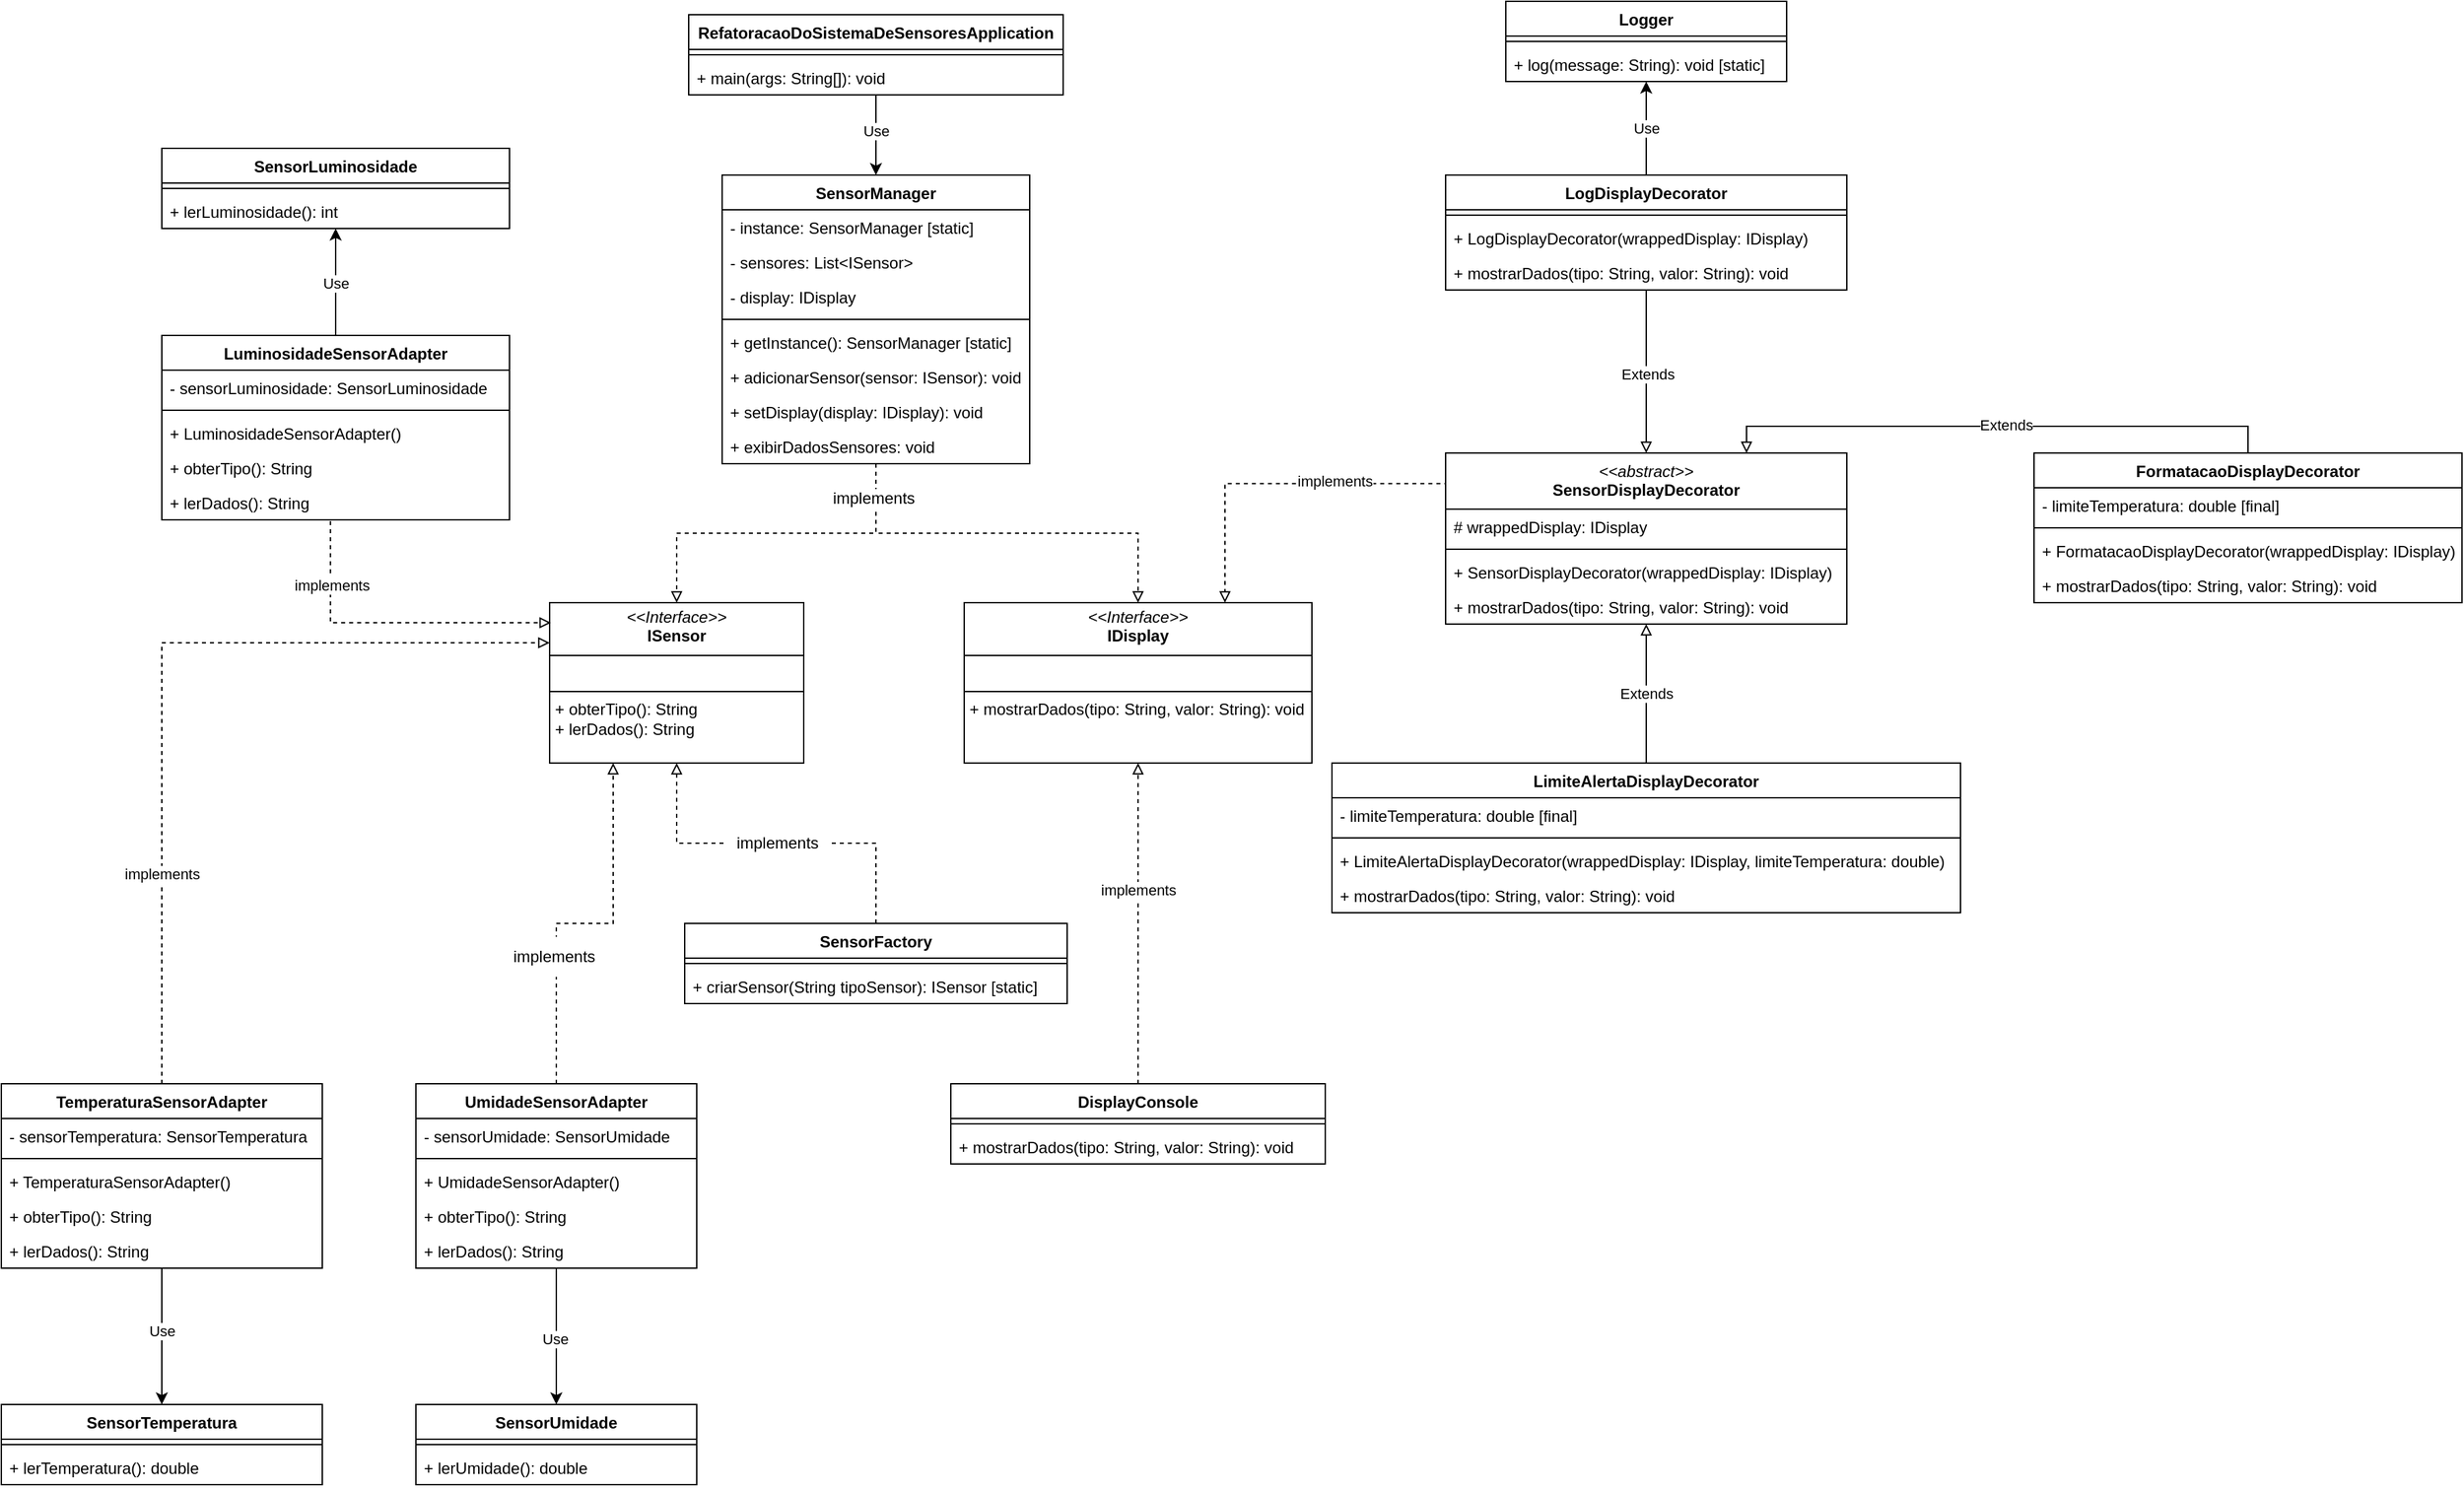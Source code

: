 <mxfile version="28.0.6">
  <diagram id="C5RBs43oDa-KdzZeNtuy" name="Page-1">
    <mxGraphModel dx="1699" dy="537" grid="1" gridSize="10" guides="1" tooltips="1" connect="1" arrows="1" fold="1" page="1" pageScale="1" pageWidth="827" pageHeight="1169" math="0" shadow="0">
      <root>
        <mxCell id="WIyWlLk6GJQsqaUBKTNV-0" />
        <mxCell id="WIyWlLk6GJQsqaUBKTNV-1" parent="WIyWlLk6GJQsqaUBKTNV-0" />
        <mxCell id="d6ZLpvaJAmN4t9_mhqn5-18" style="edgeStyle=orthogonalEdgeStyle;rounded=0;orthogonalLoop=1;jettySize=auto;html=1;entryX=0.5;entryY=0;entryDx=0;entryDy=0;" edge="1" parent="WIyWlLk6GJQsqaUBKTNV-1" source="d6ZLpvaJAmN4t9_mhqn5-0" target="d6ZLpvaJAmN4t9_mhqn5-4">
          <mxGeometry relative="1" as="geometry" />
        </mxCell>
        <mxCell id="d6ZLpvaJAmN4t9_mhqn5-51" value="Use" style="edgeLabel;html=1;align=center;verticalAlign=middle;resizable=0;points=[];" vertex="1" connectable="0" parent="d6ZLpvaJAmN4t9_mhqn5-18">
          <mxGeometry x="-0.1" relative="1" as="geometry">
            <mxPoint as="offset" />
          </mxGeometry>
        </mxCell>
        <mxCell id="d6ZLpvaJAmN4t9_mhqn5-0" value="RefatoracaoDoSistemaDeSensoresApplication" style="swimlane;fontStyle=1;align=center;verticalAlign=top;childLayout=stackLayout;horizontal=1;startSize=26;horizontalStack=0;resizeParent=1;resizeParentMax=0;resizeLast=0;collapsible=1;marginBottom=0;whiteSpace=wrap;html=1;" vertex="1" parent="WIyWlLk6GJQsqaUBKTNV-1">
          <mxGeometry x="274" y="40" width="280" height="60" as="geometry" />
        </mxCell>
        <mxCell id="d6ZLpvaJAmN4t9_mhqn5-2" value="" style="line;strokeWidth=1;fillColor=none;align=left;verticalAlign=middle;spacingTop=-1;spacingLeft=3;spacingRight=3;rotatable=0;labelPosition=right;points=[];portConstraint=eastwest;strokeColor=inherit;" vertex="1" parent="d6ZLpvaJAmN4t9_mhqn5-0">
          <mxGeometry y="26" width="280" height="8" as="geometry" />
        </mxCell>
        <mxCell id="d6ZLpvaJAmN4t9_mhqn5-3" value="+ main(args: String[]): void" style="text;strokeColor=none;fillColor=none;align=left;verticalAlign=top;spacingLeft=4;spacingRight=4;overflow=hidden;rotatable=0;points=[[0,0.5],[1,0.5]];portConstraint=eastwest;whiteSpace=wrap;html=1;" vertex="1" parent="d6ZLpvaJAmN4t9_mhqn5-0">
          <mxGeometry y="34" width="280" height="26" as="geometry" />
        </mxCell>
        <mxCell id="d6ZLpvaJAmN4t9_mhqn5-24" style="edgeStyle=orthogonalEdgeStyle;rounded=0;orthogonalLoop=1;jettySize=auto;html=1;dashed=1;endArrow=block;endFill=0;" edge="1" parent="WIyWlLk6GJQsqaUBKTNV-1" source="d6ZLpvaJAmN4t9_mhqn5-4" target="d6ZLpvaJAmN4t9_mhqn5-22">
          <mxGeometry relative="1" as="geometry" />
        </mxCell>
        <mxCell id="d6ZLpvaJAmN4t9_mhqn5-25" style="edgeStyle=orthogonalEdgeStyle;rounded=0;orthogonalLoop=1;jettySize=auto;html=1;entryX=0.5;entryY=0;entryDx=0;entryDy=0;dashed=1;endArrow=block;endFill=0;" edge="1" parent="WIyWlLk6GJQsqaUBKTNV-1" source="d6ZLpvaJAmN4t9_mhqn5-4" target="d6ZLpvaJAmN4t9_mhqn5-23">
          <mxGeometry relative="1" as="geometry" />
        </mxCell>
        <mxCell id="d6ZLpvaJAmN4t9_mhqn5-48" value="&lt;span style=&quot;font-size: 12px;&quot;&gt;implements&lt;/span&gt;" style="edgeLabel;html=1;align=center;verticalAlign=middle;resizable=0;points=[];labelBackgroundColor=#FFFFFF;" vertex="1" connectable="0" parent="d6ZLpvaJAmN4t9_mhqn5-25">
          <mxGeometry x="-0.827" y="-1" relative="1" as="geometry">
            <mxPoint x="-1" as="offset" />
          </mxGeometry>
        </mxCell>
        <mxCell id="d6ZLpvaJAmN4t9_mhqn5-4" value="SensorManager" style="swimlane;fontStyle=1;align=center;verticalAlign=top;childLayout=stackLayout;horizontal=1;startSize=26;horizontalStack=0;resizeParent=1;resizeParentMax=0;resizeLast=0;collapsible=1;marginBottom=0;whiteSpace=wrap;html=1;" vertex="1" parent="WIyWlLk6GJQsqaUBKTNV-1">
          <mxGeometry x="299" y="160" width="230" height="216" as="geometry" />
        </mxCell>
        <mxCell id="d6ZLpvaJAmN4t9_mhqn5-5" value="- instance: SensorManager [static]" style="text;strokeColor=none;fillColor=none;align=left;verticalAlign=top;spacingLeft=4;spacingRight=4;overflow=hidden;rotatable=0;points=[[0,0.5],[1,0.5]];portConstraint=eastwest;whiteSpace=wrap;html=1;" vertex="1" parent="d6ZLpvaJAmN4t9_mhqn5-4">
          <mxGeometry y="26" width="230" height="26" as="geometry" />
        </mxCell>
        <mxCell id="d6ZLpvaJAmN4t9_mhqn5-8" value="- sensores: List&amp;lt;ISensor&amp;gt;" style="text;strokeColor=none;fillColor=none;align=left;verticalAlign=top;spacingLeft=4;spacingRight=4;overflow=hidden;rotatable=0;points=[[0,0.5],[1,0.5]];portConstraint=eastwest;whiteSpace=wrap;html=1;" vertex="1" parent="d6ZLpvaJAmN4t9_mhqn5-4">
          <mxGeometry y="52" width="230" height="26" as="geometry" />
        </mxCell>
        <mxCell id="d6ZLpvaJAmN4t9_mhqn5-9" value="- display: IDisplay" style="text;strokeColor=none;fillColor=none;align=left;verticalAlign=top;spacingLeft=4;spacingRight=4;overflow=hidden;rotatable=0;points=[[0,0.5],[1,0.5]];portConstraint=eastwest;whiteSpace=wrap;html=1;" vertex="1" parent="d6ZLpvaJAmN4t9_mhqn5-4">
          <mxGeometry y="78" width="230" height="26" as="geometry" />
        </mxCell>
        <mxCell id="d6ZLpvaJAmN4t9_mhqn5-6" value="" style="line;strokeWidth=1;fillColor=none;align=left;verticalAlign=middle;spacingTop=-1;spacingLeft=3;spacingRight=3;rotatable=0;labelPosition=right;points=[];portConstraint=eastwest;strokeColor=inherit;" vertex="1" parent="d6ZLpvaJAmN4t9_mhqn5-4">
          <mxGeometry y="104" width="230" height="8" as="geometry" />
        </mxCell>
        <mxCell id="d6ZLpvaJAmN4t9_mhqn5-10" value="+ getInstance(): SensorManager [static]" style="text;strokeColor=none;fillColor=none;align=left;verticalAlign=top;spacingLeft=4;spacingRight=4;overflow=hidden;rotatable=0;points=[[0,0.5],[1,0.5]];portConstraint=eastwest;whiteSpace=wrap;html=1;" vertex="1" parent="d6ZLpvaJAmN4t9_mhqn5-4">
          <mxGeometry y="112" width="230" height="26" as="geometry" />
        </mxCell>
        <mxCell id="d6ZLpvaJAmN4t9_mhqn5-11" value="+ adicionarSensor(sensor: ISensor): void" style="text;strokeColor=none;fillColor=none;align=left;verticalAlign=top;spacingLeft=4;spacingRight=4;overflow=hidden;rotatable=0;points=[[0,0.5],[1,0.5]];portConstraint=eastwest;whiteSpace=wrap;html=1;" vertex="1" parent="d6ZLpvaJAmN4t9_mhqn5-4">
          <mxGeometry y="138" width="230" height="26" as="geometry" />
        </mxCell>
        <mxCell id="d6ZLpvaJAmN4t9_mhqn5-12" value="+ setDisplay(display: IDisplay): void" style="text;strokeColor=none;fillColor=none;align=left;verticalAlign=top;spacingLeft=4;spacingRight=4;overflow=hidden;rotatable=0;points=[[0,0.5],[1,0.5]];portConstraint=eastwest;whiteSpace=wrap;html=1;" vertex="1" parent="d6ZLpvaJAmN4t9_mhqn5-4">
          <mxGeometry y="164" width="230" height="26" as="geometry" />
        </mxCell>
        <mxCell id="d6ZLpvaJAmN4t9_mhqn5-13" value="+ exibirDadosSensores: void" style="text;strokeColor=none;fillColor=none;align=left;verticalAlign=top;spacingLeft=4;spacingRight=4;overflow=hidden;rotatable=0;points=[[0,0.5],[1,0.5]];portConstraint=eastwest;whiteSpace=wrap;html=1;" vertex="1" parent="d6ZLpvaJAmN4t9_mhqn5-4">
          <mxGeometry y="190" width="230" height="26" as="geometry" />
        </mxCell>
        <mxCell id="d6ZLpvaJAmN4t9_mhqn5-26" style="edgeStyle=orthogonalEdgeStyle;rounded=0;orthogonalLoop=1;jettySize=auto;html=1;entryX=0.5;entryY=1;entryDx=0;entryDy=0;dashed=1;endArrow=block;endFill=0;" edge="1" parent="WIyWlLk6GJQsqaUBKTNV-1" source="d6ZLpvaJAmN4t9_mhqn5-14" target="d6ZLpvaJAmN4t9_mhqn5-22">
          <mxGeometry relative="1" as="geometry" />
        </mxCell>
        <mxCell id="d6ZLpvaJAmN4t9_mhqn5-14" value="SensorFactory" style="swimlane;fontStyle=1;align=center;verticalAlign=top;childLayout=stackLayout;horizontal=1;startSize=26;horizontalStack=0;resizeParent=1;resizeParentMax=0;resizeLast=0;collapsible=1;marginBottom=0;whiteSpace=wrap;html=1;" vertex="1" parent="WIyWlLk6GJQsqaUBKTNV-1">
          <mxGeometry x="271" y="720" width="286" height="60" as="geometry" />
        </mxCell>
        <mxCell id="d6ZLpvaJAmN4t9_mhqn5-16" value="" style="line;strokeWidth=1;fillColor=none;align=left;verticalAlign=middle;spacingTop=-1;spacingLeft=3;spacingRight=3;rotatable=0;labelPosition=right;points=[];portConstraint=eastwest;strokeColor=inherit;" vertex="1" parent="d6ZLpvaJAmN4t9_mhqn5-14">
          <mxGeometry y="26" width="286" height="8" as="geometry" />
        </mxCell>
        <mxCell id="d6ZLpvaJAmN4t9_mhqn5-17" value="+ criarSensor(String tipoSensor): ISensor [static]" style="text;strokeColor=none;fillColor=none;align=left;verticalAlign=top;spacingLeft=4;spacingRight=4;overflow=hidden;rotatable=0;points=[[0,0.5],[1,0.5]];portConstraint=eastwest;whiteSpace=wrap;html=1;" vertex="1" parent="d6ZLpvaJAmN4t9_mhqn5-14">
          <mxGeometry y="34" width="286" height="26" as="geometry" />
        </mxCell>
        <mxCell id="d6ZLpvaJAmN4t9_mhqn5-22" value="&lt;p style=&quot;margin:0px;margin-top:4px;text-align:center;&quot;&gt;&lt;i&gt;&amp;lt;&amp;lt;Interface&amp;gt;&amp;gt;&lt;/i&gt;&lt;br&gt;&lt;b&gt;ISensor&lt;/b&gt;&lt;/p&gt;&lt;hr size=&quot;1&quot; style=&quot;border-style:solid;&quot;&gt;&lt;p style=&quot;margin:0px;margin-left:4px;&quot;&gt;&lt;br&gt;&lt;/p&gt;&lt;hr size=&quot;1&quot; style=&quot;border-style:solid;&quot;&gt;&lt;p style=&quot;margin:0px;margin-left:4px;&quot;&gt;+ obterTipo(): String&lt;br&gt;+ lerDados(): String&lt;/p&gt;" style="verticalAlign=top;align=left;overflow=fill;html=1;whiteSpace=wrap;" vertex="1" parent="WIyWlLk6GJQsqaUBKTNV-1">
          <mxGeometry x="170" y="480" width="190" height="120" as="geometry" />
        </mxCell>
        <mxCell id="d6ZLpvaJAmN4t9_mhqn5-23" value="&lt;p style=&quot;margin:0px;margin-top:4px;text-align:center;&quot;&gt;&lt;i&gt;&amp;lt;&amp;lt;Interface&amp;gt;&amp;gt;&lt;/i&gt;&lt;br&gt;&lt;b&gt;IDisplay&lt;/b&gt;&lt;/p&gt;&lt;hr size=&quot;1&quot; style=&quot;border-style:solid;&quot;&gt;&lt;p style=&quot;margin:0px;margin-left:4px;&quot;&gt;&lt;br&gt;&lt;/p&gt;&lt;hr size=&quot;1&quot; style=&quot;border-style:solid;&quot;&gt;&lt;p style=&quot;margin:0px;margin-left:4px;&quot;&gt;+ mostrarDados(&lt;span style=&quot;background-color: transparent; color: light-dark(rgb(0, 0, 0), rgb(255, 255, 255));&quot;&gt;tipo:&amp;nbsp;&lt;/span&gt;&lt;span style=&quot;background-color: transparent; color: light-dark(rgb(0, 0, 0), rgb(255, 255, 255));&quot;&gt;String,&amp;nbsp;&lt;/span&gt;&lt;span style=&quot;background-color: transparent; color: light-dark(rgb(0, 0, 0), rgb(255, 255, 255));&quot;&gt;valor:&amp;nbsp;&lt;/span&gt;&lt;span style=&quot;background-color: transparent; color: light-dark(rgb(0, 0, 0), rgb(255, 255, 255));&quot;&gt;String): void&lt;/span&gt;&lt;/p&gt;" style="verticalAlign=top;align=left;overflow=fill;html=1;whiteSpace=wrap;" vertex="1" parent="WIyWlLk6GJQsqaUBKTNV-1">
          <mxGeometry x="480" y="480" width="260" height="120" as="geometry" />
        </mxCell>
        <mxCell id="d6ZLpvaJAmN4t9_mhqn5-45" style="edgeStyle=orthogonalEdgeStyle;rounded=0;orthogonalLoop=1;jettySize=auto;html=1;endArrow=classic;endFill=1;" edge="1" parent="WIyWlLk6GJQsqaUBKTNV-1" source="d6ZLpvaJAmN4t9_mhqn5-27" target="d6ZLpvaJAmN4t9_mhqn5-38">
          <mxGeometry relative="1" as="geometry" />
        </mxCell>
        <mxCell id="d6ZLpvaJAmN4t9_mhqn5-47" value="Use" style="edgeLabel;html=1;align=center;verticalAlign=middle;resizable=0;points=[];" vertex="1" connectable="0" parent="d6ZLpvaJAmN4t9_mhqn5-45">
          <mxGeometry x="0.039" y="-1" relative="1" as="geometry">
            <mxPoint as="offset" />
          </mxGeometry>
        </mxCell>
        <mxCell id="d6ZLpvaJAmN4t9_mhqn5-49" style="edgeStyle=orthogonalEdgeStyle;rounded=0;orthogonalLoop=1;jettySize=auto;html=1;entryX=0.25;entryY=1;entryDx=0;entryDy=0;dashed=1;endArrow=block;endFill=0;" edge="1" parent="WIyWlLk6GJQsqaUBKTNV-1" source="d6ZLpvaJAmN4t9_mhqn5-27" target="d6ZLpvaJAmN4t9_mhqn5-22">
          <mxGeometry relative="1" as="geometry" />
        </mxCell>
        <mxCell id="d6ZLpvaJAmN4t9_mhqn5-27" value="UmidadeSensorAdapter" style="swimlane;fontStyle=1;align=center;verticalAlign=top;childLayout=stackLayout;horizontal=1;startSize=26;horizontalStack=0;resizeParent=1;resizeParentMax=0;resizeLast=0;collapsible=1;marginBottom=0;whiteSpace=wrap;html=1;" vertex="1" parent="WIyWlLk6GJQsqaUBKTNV-1">
          <mxGeometry x="70" y="840" width="210" height="138" as="geometry" />
        </mxCell>
        <mxCell id="d6ZLpvaJAmN4t9_mhqn5-28" value="- sensorUmidade: SensorUmidade" style="text;strokeColor=none;fillColor=none;align=left;verticalAlign=top;spacingLeft=4;spacingRight=4;overflow=hidden;rotatable=0;points=[[0,0.5],[1,0.5]];portConstraint=eastwest;whiteSpace=wrap;html=1;" vertex="1" parent="d6ZLpvaJAmN4t9_mhqn5-27">
          <mxGeometry y="26" width="210" height="26" as="geometry" />
        </mxCell>
        <mxCell id="d6ZLpvaJAmN4t9_mhqn5-29" value="" style="line;strokeWidth=1;fillColor=none;align=left;verticalAlign=middle;spacingTop=-1;spacingLeft=3;spacingRight=3;rotatable=0;labelPosition=right;points=[];portConstraint=eastwest;strokeColor=inherit;" vertex="1" parent="d6ZLpvaJAmN4t9_mhqn5-27">
          <mxGeometry y="52" width="210" height="8" as="geometry" />
        </mxCell>
        <mxCell id="d6ZLpvaJAmN4t9_mhqn5-30" value="+ UmidadeSensorAdapter()" style="text;strokeColor=none;fillColor=none;align=left;verticalAlign=top;spacingLeft=4;spacingRight=4;overflow=hidden;rotatable=0;points=[[0,0.5],[1,0.5]];portConstraint=eastwest;whiteSpace=wrap;html=1;" vertex="1" parent="d6ZLpvaJAmN4t9_mhqn5-27">
          <mxGeometry y="60" width="210" height="26" as="geometry" />
        </mxCell>
        <mxCell id="d6ZLpvaJAmN4t9_mhqn5-31" value="+ obterTipo(): String" style="text;strokeColor=none;fillColor=none;align=left;verticalAlign=top;spacingLeft=4;spacingRight=4;overflow=hidden;rotatable=0;points=[[0,0.5],[1,0.5]];portConstraint=eastwest;whiteSpace=wrap;html=1;" vertex="1" parent="d6ZLpvaJAmN4t9_mhqn5-27">
          <mxGeometry y="86" width="210" height="26" as="geometry" />
        </mxCell>
        <mxCell id="d6ZLpvaJAmN4t9_mhqn5-32" value="+ lerDados(): String" style="text;strokeColor=none;fillColor=none;align=left;verticalAlign=top;spacingLeft=4;spacingRight=4;overflow=hidden;rotatable=0;points=[[0,0.5],[1,0.5]];portConstraint=eastwest;whiteSpace=wrap;html=1;" vertex="1" parent="d6ZLpvaJAmN4t9_mhqn5-27">
          <mxGeometry y="112" width="210" height="26" as="geometry" />
        </mxCell>
        <mxCell id="d6ZLpvaJAmN4t9_mhqn5-37" value="implements" style="text;html=1;align=center;verticalAlign=middle;resizable=0;points=[];autosize=1;fillColor=default;" vertex="1" parent="WIyWlLk6GJQsqaUBKTNV-1">
          <mxGeometry x="133" y="730" width="80" height="30" as="geometry" />
        </mxCell>
        <mxCell id="d6ZLpvaJAmN4t9_mhqn5-38" value="SensorUmidade" style="swimlane;fontStyle=1;align=center;verticalAlign=top;childLayout=stackLayout;horizontal=1;startSize=26;horizontalStack=0;resizeParent=1;resizeParentMax=0;resizeLast=0;collapsible=1;marginBottom=0;whiteSpace=wrap;html=1;" vertex="1" parent="WIyWlLk6GJQsqaUBKTNV-1">
          <mxGeometry x="70" y="1080" width="210" height="60" as="geometry" />
        </mxCell>
        <mxCell id="d6ZLpvaJAmN4t9_mhqn5-40" value="" style="line;strokeWidth=1;fillColor=none;align=left;verticalAlign=middle;spacingTop=-1;spacingLeft=3;spacingRight=3;rotatable=0;labelPosition=right;points=[];portConstraint=eastwest;strokeColor=inherit;" vertex="1" parent="d6ZLpvaJAmN4t9_mhqn5-38">
          <mxGeometry y="26" width="210" height="8" as="geometry" />
        </mxCell>
        <mxCell id="d6ZLpvaJAmN4t9_mhqn5-41" value="+ lerUmidade(): double" style="text;strokeColor=none;fillColor=none;align=left;verticalAlign=top;spacingLeft=4;spacingRight=4;overflow=hidden;rotatable=0;points=[[0,0.5],[1,0.5]];portConstraint=eastwest;whiteSpace=wrap;html=1;" vertex="1" parent="d6ZLpvaJAmN4t9_mhqn5-38">
          <mxGeometry y="34" width="210" height="26" as="geometry" />
        </mxCell>
        <mxCell id="d6ZLpvaJAmN4t9_mhqn5-50" value="implements" style="text;html=1;align=center;verticalAlign=middle;resizable=0;points=[];autosize=1;fillColor=default;" vertex="1" parent="WIyWlLk6GJQsqaUBKTNV-1">
          <mxGeometry x="300" y="645" width="80" height="30" as="geometry" />
        </mxCell>
        <mxCell id="d6ZLpvaJAmN4t9_mhqn5-58" style="edgeStyle=orthogonalEdgeStyle;rounded=0;orthogonalLoop=1;jettySize=auto;html=1;entryX=0;entryY=0.25;entryDx=0;entryDy=0;exitX=0.5;exitY=0;exitDx=0;exitDy=0;dashed=1;endArrow=block;endFill=0;" edge="1" parent="WIyWlLk6GJQsqaUBKTNV-1" source="d6ZLpvaJAmN4t9_mhqn5-52" target="d6ZLpvaJAmN4t9_mhqn5-22">
          <mxGeometry relative="1" as="geometry" />
        </mxCell>
        <mxCell id="d6ZLpvaJAmN4t9_mhqn5-80" value="implements" style="edgeLabel;html=1;align=center;verticalAlign=middle;resizable=0;points=[];" vertex="1" connectable="0" parent="d6ZLpvaJAmN4t9_mhqn5-58">
          <mxGeometry x="-0.493" relative="1" as="geometry">
            <mxPoint as="offset" />
          </mxGeometry>
        </mxCell>
        <mxCell id="d6ZLpvaJAmN4t9_mhqn5-66" style="edgeStyle=orthogonalEdgeStyle;rounded=0;orthogonalLoop=1;jettySize=auto;html=1;entryX=0.5;entryY=0;entryDx=0;entryDy=0;" edge="1" parent="WIyWlLk6GJQsqaUBKTNV-1" source="d6ZLpvaJAmN4t9_mhqn5-52" target="d6ZLpvaJAmN4t9_mhqn5-60">
          <mxGeometry relative="1" as="geometry" />
        </mxCell>
        <mxCell id="d6ZLpvaJAmN4t9_mhqn5-67" value="Use" style="edgeLabel;html=1;align=center;verticalAlign=middle;resizable=0;points=[];" vertex="1" connectable="0" parent="d6ZLpvaJAmN4t9_mhqn5-66">
          <mxGeometry x="-0.078" relative="1" as="geometry">
            <mxPoint as="offset" />
          </mxGeometry>
        </mxCell>
        <mxCell id="d6ZLpvaJAmN4t9_mhqn5-52" value="TemperaturaSensorAdapter" style="swimlane;fontStyle=1;align=center;verticalAlign=top;childLayout=stackLayout;horizontal=1;startSize=26;horizontalStack=0;resizeParent=1;resizeParentMax=0;resizeLast=0;collapsible=1;marginBottom=0;whiteSpace=wrap;html=1;" vertex="1" parent="WIyWlLk6GJQsqaUBKTNV-1">
          <mxGeometry x="-240" y="840" width="240" height="138" as="geometry" />
        </mxCell>
        <mxCell id="d6ZLpvaJAmN4t9_mhqn5-53" value="- sensorTemperatura: SensorTemperatura" style="text;strokeColor=none;fillColor=none;align=left;verticalAlign=top;spacingLeft=4;spacingRight=4;overflow=hidden;rotatable=0;points=[[0,0.5],[1,0.5]];portConstraint=eastwest;whiteSpace=wrap;html=1;" vertex="1" parent="d6ZLpvaJAmN4t9_mhqn5-52">
          <mxGeometry y="26" width="240" height="26" as="geometry" />
        </mxCell>
        <mxCell id="d6ZLpvaJAmN4t9_mhqn5-54" value="" style="line;strokeWidth=1;fillColor=none;align=left;verticalAlign=middle;spacingTop=-1;spacingLeft=3;spacingRight=3;rotatable=0;labelPosition=right;points=[];portConstraint=eastwest;strokeColor=inherit;" vertex="1" parent="d6ZLpvaJAmN4t9_mhqn5-52">
          <mxGeometry y="52" width="240" height="8" as="geometry" />
        </mxCell>
        <mxCell id="d6ZLpvaJAmN4t9_mhqn5-55" value="+ TemperaturaSensorAdapter()" style="text;strokeColor=none;fillColor=none;align=left;verticalAlign=top;spacingLeft=4;spacingRight=4;overflow=hidden;rotatable=0;points=[[0,0.5],[1,0.5]];portConstraint=eastwest;whiteSpace=wrap;html=1;" vertex="1" parent="d6ZLpvaJAmN4t9_mhqn5-52">
          <mxGeometry y="60" width="240" height="26" as="geometry" />
        </mxCell>
        <mxCell id="d6ZLpvaJAmN4t9_mhqn5-56" value="+ obterTipo(): String" style="text;strokeColor=none;fillColor=none;align=left;verticalAlign=top;spacingLeft=4;spacingRight=4;overflow=hidden;rotatable=0;points=[[0,0.5],[1,0.5]];portConstraint=eastwest;whiteSpace=wrap;html=1;" vertex="1" parent="d6ZLpvaJAmN4t9_mhqn5-52">
          <mxGeometry y="86" width="240" height="26" as="geometry" />
        </mxCell>
        <mxCell id="d6ZLpvaJAmN4t9_mhqn5-57" value="+ lerDados(): String" style="text;strokeColor=none;fillColor=none;align=left;verticalAlign=top;spacingLeft=4;spacingRight=4;overflow=hidden;rotatable=0;points=[[0,0.5],[1,0.5]];portConstraint=eastwest;whiteSpace=wrap;html=1;" vertex="1" parent="d6ZLpvaJAmN4t9_mhqn5-52">
          <mxGeometry y="112" width="240" height="26" as="geometry" />
        </mxCell>
        <mxCell id="d6ZLpvaJAmN4t9_mhqn5-60" value="SensorTemperatura" style="swimlane;fontStyle=1;align=center;verticalAlign=top;childLayout=stackLayout;horizontal=1;startSize=26;horizontalStack=0;resizeParent=1;resizeParentMax=0;resizeLast=0;collapsible=1;marginBottom=0;whiteSpace=wrap;html=1;" vertex="1" parent="WIyWlLk6GJQsqaUBKTNV-1">
          <mxGeometry x="-240" y="1080" width="240" height="60" as="geometry" />
        </mxCell>
        <mxCell id="d6ZLpvaJAmN4t9_mhqn5-62" value="" style="line;strokeWidth=1;fillColor=none;align=left;verticalAlign=middle;spacingTop=-1;spacingLeft=3;spacingRight=3;rotatable=0;labelPosition=right;points=[];portConstraint=eastwest;strokeColor=inherit;" vertex="1" parent="d6ZLpvaJAmN4t9_mhqn5-60">
          <mxGeometry y="26" width="240" height="8" as="geometry" />
        </mxCell>
        <mxCell id="d6ZLpvaJAmN4t9_mhqn5-63" value="+ lerTemperatura(): double" style="text;strokeColor=none;fillColor=none;align=left;verticalAlign=top;spacingLeft=4;spacingRight=4;overflow=hidden;rotatable=0;points=[[0,0.5],[1,0.5]];portConstraint=eastwest;whiteSpace=wrap;html=1;" vertex="1" parent="d6ZLpvaJAmN4t9_mhqn5-60">
          <mxGeometry y="34" width="240" height="26" as="geometry" />
        </mxCell>
        <mxCell id="d6ZLpvaJAmN4t9_mhqn5-83" style="edgeStyle=orthogonalEdgeStyle;rounded=0;orthogonalLoop=1;jettySize=auto;html=1;" edge="1" parent="WIyWlLk6GJQsqaUBKTNV-1" source="d6ZLpvaJAmN4t9_mhqn5-68" target="d6ZLpvaJAmN4t9_mhqn5-74">
          <mxGeometry relative="1" as="geometry" />
        </mxCell>
        <mxCell id="d6ZLpvaJAmN4t9_mhqn5-84" value="Use" style="edgeLabel;html=1;align=center;verticalAlign=middle;resizable=0;points=[];" vertex="1" connectable="0" parent="d6ZLpvaJAmN4t9_mhqn5-83">
          <mxGeometry x="-0.025" relative="1" as="geometry">
            <mxPoint as="offset" />
          </mxGeometry>
        </mxCell>
        <mxCell id="d6ZLpvaJAmN4t9_mhqn5-68" value="LuminosidadeSensorAdapter" style="swimlane;fontStyle=1;align=center;verticalAlign=top;childLayout=stackLayout;horizontal=1;startSize=26;horizontalStack=0;resizeParent=1;resizeParentMax=0;resizeLast=0;collapsible=1;marginBottom=0;whiteSpace=wrap;html=1;" vertex="1" parent="WIyWlLk6GJQsqaUBKTNV-1">
          <mxGeometry x="-120" y="280" width="260" height="138" as="geometry" />
        </mxCell>
        <mxCell id="d6ZLpvaJAmN4t9_mhqn5-69" value="- sensorLuminosidade: SensorLuminosidade" style="text;strokeColor=none;fillColor=none;align=left;verticalAlign=top;spacingLeft=4;spacingRight=4;overflow=hidden;rotatable=0;points=[[0,0.5],[1,0.5]];portConstraint=eastwest;whiteSpace=wrap;html=1;" vertex="1" parent="d6ZLpvaJAmN4t9_mhqn5-68">
          <mxGeometry y="26" width="260" height="26" as="geometry" />
        </mxCell>
        <mxCell id="d6ZLpvaJAmN4t9_mhqn5-70" value="" style="line;strokeWidth=1;fillColor=none;align=left;verticalAlign=middle;spacingTop=-1;spacingLeft=3;spacingRight=3;rotatable=0;labelPosition=right;points=[];portConstraint=eastwest;strokeColor=inherit;" vertex="1" parent="d6ZLpvaJAmN4t9_mhqn5-68">
          <mxGeometry y="52" width="260" height="8" as="geometry" />
        </mxCell>
        <mxCell id="d6ZLpvaJAmN4t9_mhqn5-71" value="+ LuminosidadeSensorAdapter()" style="text;strokeColor=none;fillColor=none;align=left;verticalAlign=top;spacingLeft=4;spacingRight=4;overflow=hidden;rotatable=0;points=[[0,0.5],[1,0.5]];portConstraint=eastwest;whiteSpace=wrap;html=1;" vertex="1" parent="d6ZLpvaJAmN4t9_mhqn5-68">
          <mxGeometry y="60" width="260" height="26" as="geometry" />
        </mxCell>
        <mxCell id="d6ZLpvaJAmN4t9_mhqn5-72" value="+ obterTipo(): String" style="text;strokeColor=none;fillColor=none;align=left;verticalAlign=top;spacingLeft=4;spacingRight=4;overflow=hidden;rotatable=0;points=[[0,0.5],[1,0.5]];portConstraint=eastwest;whiteSpace=wrap;html=1;" vertex="1" parent="d6ZLpvaJAmN4t9_mhqn5-68">
          <mxGeometry y="86" width="260" height="26" as="geometry" />
        </mxCell>
        <mxCell id="d6ZLpvaJAmN4t9_mhqn5-73" value="+ lerDados(): String" style="text;strokeColor=none;fillColor=none;align=left;verticalAlign=top;spacingLeft=4;spacingRight=4;overflow=hidden;rotatable=0;points=[[0,0.5],[1,0.5]];portConstraint=eastwest;whiteSpace=wrap;html=1;" vertex="1" parent="d6ZLpvaJAmN4t9_mhqn5-68">
          <mxGeometry y="112" width="260" height="26" as="geometry" />
        </mxCell>
        <mxCell id="d6ZLpvaJAmN4t9_mhqn5-74" value="SensorLuminosidade" style="swimlane;fontStyle=1;align=center;verticalAlign=top;childLayout=stackLayout;horizontal=1;startSize=26;horizontalStack=0;resizeParent=1;resizeParentMax=0;resizeLast=0;collapsible=1;marginBottom=0;whiteSpace=wrap;html=1;" vertex="1" parent="WIyWlLk6GJQsqaUBKTNV-1">
          <mxGeometry x="-120" y="140" width="260" height="60" as="geometry" />
        </mxCell>
        <mxCell id="d6ZLpvaJAmN4t9_mhqn5-75" value="" style="line;strokeWidth=1;fillColor=none;align=left;verticalAlign=middle;spacingTop=-1;spacingLeft=3;spacingRight=3;rotatable=0;labelPosition=right;points=[];portConstraint=eastwest;strokeColor=inherit;" vertex="1" parent="d6ZLpvaJAmN4t9_mhqn5-74">
          <mxGeometry y="26" width="260" height="8" as="geometry" />
        </mxCell>
        <mxCell id="d6ZLpvaJAmN4t9_mhqn5-76" value="+ lerLuminosidade(): int" style="text;strokeColor=none;fillColor=none;align=left;verticalAlign=top;spacingLeft=4;spacingRight=4;overflow=hidden;rotatable=0;points=[[0,0.5],[1,0.5]];portConstraint=eastwest;whiteSpace=wrap;html=1;" vertex="1" parent="d6ZLpvaJAmN4t9_mhqn5-74">
          <mxGeometry y="34" width="260" height="26" as="geometry" />
        </mxCell>
        <mxCell id="d6ZLpvaJAmN4t9_mhqn5-77" style="edgeStyle=orthogonalEdgeStyle;rounded=0;orthogonalLoop=1;jettySize=auto;html=1;entryX=0.005;entryY=0.125;entryDx=0;entryDy=0;entryPerimeter=0;exitX=0.485;exitY=1.038;exitDx=0;exitDy=0;exitPerimeter=0;dashed=1;endArrow=block;endFill=0;" edge="1" parent="WIyWlLk6GJQsqaUBKTNV-1" source="d6ZLpvaJAmN4t9_mhqn5-73" target="d6ZLpvaJAmN4t9_mhqn5-22">
          <mxGeometry relative="1" as="geometry" />
        </mxCell>
        <mxCell id="d6ZLpvaJAmN4t9_mhqn5-79" value="implements" style="edgeLabel;html=1;align=center;verticalAlign=middle;resizable=0;points=[];" vertex="1" connectable="0" parent="d6ZLpvaJAmN4t9_mhqn5-77">
          <mxGeometry x="-0.601" y="1" relative="1" as="geometry">
            <mxPoint as="offset" />
          </mxGeometry>
        </mxCell>
        <mxCell id="d6ZLpvaJAmN4t9_mhqn5-88" style="edgeStyle=orthogonalEdgeStyle;rounded=0;orthogonalLoop=1;jettySize=auto;html=1;entryX=0.5;entryY=1;entryDx=0;entryDy=0;dashed=1;endArrow=block;endFill=0;" edge="1" parent="WIyWlLk6GJQsqaUBKTNV-1" source="d6ZLpvaJAmN4t9_mhqn5-85" target="d6ZLpvaJAmN4t9_mhqn5-23">
          <mxGeometry relative="1" as="geometry" />
        </mxCell>
        <mxCell id="d6ZLpvaJAmN4t9_mhqn5-89" value="implements" style="edgeLabel;html=1;align=center;verticalAlign=middle;resizable=0;points=[];" vertex="1" connectable="0" parent="d6ZLpvaJAmN4t9_mhqn5-88">
          <mxGeometry x="0.208" relative="1" as="geometry">
            <mxPoint as="offset" />
          </mxGeometry>
        </mxCell>
        <mxCell id="d6ZLpvaJAmN4t9_mhqn5-85" value="DisplayConsole" style="swimlane;fontStyle=1;align=center;verticalAlign=top;childLayout=stackLayout;horizontal=1;startSize=26;horizontalStack=0;resizeParent=1;resizeParentMax=0;resizeLast=0;collapsible=1;marginBottom=0;whiteSpace=wrap;html=1;" vertex="1" parent="WIyWlLk6GJQsqaUBKTNV-1">
          <mxGeometry x="470" y="840" width="280" height="60" as="geometry" />
        </mxCell>
        <mxCell id="d6ZLpvaJAmN4t9_mhqn5-86" value="" style="line;strokeWidth=1;fillColor=none;align=left;verticalAlign=middle;spacingTop=-1;spacingLeft=3;spacingRight=3;rotatable=0;labelPosition=right;points=[];portConstraint=eastwest;strokeColor=inherit;" vertex="1" parent="d6ZLpvaJAmN4t9_mhqn5-85">
          <mxGeometry y="26" width="280" height="8" as="geometry" />
        </mxCell>
        <mxCell id="d6ZLpvaJAmN4t9_mhqn5-87" value="+ mostrarDados(tipo: String, valor: String): void" style="text;strokeColor=none;fillColor=none;align=left;verticalAlign=top;spacingLeft=4;spacingRight=4;overflow=hidden;rotatable=0;points=[[0,0.5],[1,0.5]];portConstraint=eastwest;whiteSpace=wrap;html=1;" vertex="1" parent="d6ZLpvaJAmN4t9_mhqn5-85">
          <mxGeometry y="34" width="280" height="26" as="geometry" />
        </mxCell>
        <mxCell id="d6ZLpvaJAmN4t9_mhqn5-96" style="edgeStyle=orthogonalEdgeStyle;rounded=0;orthogonalLoop=1;jettySize=auto;html=1;entryX=0.75;entryY=0;entryDx=0;entryDy=0;exitX=0.007;exitY=0.179;exitDx=0;exitDy=0;exitPerimeter=0;dashed=1;endArrow=block;endFill=0;" edge="1" parent="WIyWlLk6GJQsqaUBKTNV-1" source="d6ZLpvaJAmN4t9_mhqn5-90" target="d6ZLpvaJAmN4t9_mhqn5-23">
          <mxGeometry relative="1" as="geometry" />
        </mxCell>
        <mxCell id="d6ZLpvaJAmN4t9_mhqn5-97" value="implements" style="edgeLabel;html=1;align=center;verticalAlign=middle;resizable=0;points=[];" vertex="1" connectable="0" parent="d6ZLpvaJAmN4t9_mhqn5-96">
          <mxGeometry x="-0.308" relative="1" as="geometry">
            <mxPoint x="3" y="-2" as="offset" />
          </mxGeometry>
        </mxCell>
        <mxCell id="d6ZLpvaJAmN4t9_mhqn5-90" value="&lt;div&gt;&lt;i style=&quot;&quot;&gt;&lt;span style=&quot;font-weight: 400;&quot;&gt;&amp;lt;&amp;lt;abstract&amp;gt;&amp;gt;&lt;/span&gt;&lt;/i&gt;&lt;/div&gt;SensorDisplayDecorator" style="swimlane;fontStyle=1;align=center;verticalAlign=top;childLayout=stackLayout;horizontal=1;startSize=42;horizontalStack=0;resizeParent=1;resizeParentMax=0;resizeLast=0;collapsible=1;marginBottom=0;whiteSpace=wrap;html=1;" vertex="1" parent="WIyWlLk6GJQsqaUBKTNV-1">
          <mxGeometry x="840" y="368" width="300" height="128" as="geometry" />
        </mxCell>
        <mxCell id="d6ZLpvaJAmN4t9_mhqn5-91" value="# wrappedDisplay: IDisplay" style="text;strokeColor=none;fillColor=none;align=left;verticalAlign=top;spacingLeft=4;spacingRight=4;overflow=hidden;rotatable=0;points=[[0,0.5],[1,0.5]];portConstraint=eastwest;whiteSpace=wrap;html=1;" vertex="1" parent="d6ZLpvaJAmN4t9_mhqn5-90">
          <mxGeometry y="42" width="300" height="26" as="geometry" />
        </mxCell>
        <mxCell id="d6ZLpvaJAmN4t9_mhqn5-92" value="" style="line;strokeWidth=1;fillColor=none;align=left;verticalAlign=middle;spacingTop=-1;spacingLeft=3;spacingRight=3;rotatable=0;labelPosition=right;points=[];portConstraint=eastwest;strokeColor=inherit;" vertex="1" parent="d6ZLpvaJAmN4t9_mhqn5-90">
          <mxGeometry y="68" width="300" height="8" as="geometry" />
        </mxCell>
        <mxCell id="d6ZLpvaJAmN4t9_mhqn5-93" value="+ SensorDisplayDecorator(wrappedDisplay: IDisplay)" style="text;strokeColor=none;fillColor=none;align=left;verticalAlign=top;spacingLeft=4;spacingRight=4;overflow=hidden;rotatable=0;points=[[0,0.5],[1,0.5]];portConstraint=eastwest;whiteSpace=wrap;html=1;" vertex="1" parent="d6ZLpvaJAmN4t9_mhqn5-90">
          <mxGeometry y="76" width="300" height="26" as="geometry" />
        </mxCell>
        <mxCell id="d6ZLpvaJAmN4t9_mhqn5-94" value="+ mostrarDados(tipo: String, valor: String): void" style="text;strokeColor=none;fillColor=none;align=left;verticalAlign=top;spacingLeft=4;spacingRight=4;overflow=hidden;rotatable=0;points=[[0,0.5],[1,0.5]];portConstraint=eastwest;whiteSpace=wrap;html=1;" vertex="1" parent="d6ZLpvaJAmN4t9_mhqn5-90">
          <mxGeometry y="102" width="300" height="26" as="geometry" />
        </mxCell>
        <mxCell id="d6ZLpvaJAmN4t9_mhqn5-103" style="edgeStyle=orthogonalEdgeStyle;rounded=0;orthogonalLoop=1;jettySize=auto;html=1;endArrow=block;endFill=0;" edge="1" parent="WIyWlLk6GJQsqaUBKTNV-1" source="d6ZLpvaJAmN4t9_mhqn5-98" target="d6ZLpvaJAmN4t9_mhqn5-90">
          <mxGeometry relative="1" as="geometry" />
        </mxCell>
        <mxCell id="d6ZLpvaJAmN4t9_mhqn5-104" value="Extends" style="edgeLabel;html=1;align=center;verticalAlign=middle;resizable=0;points=[];" vertex="1" connectable="0" parent="d6ZLpvaJAmN4t9_mhqn5-103">
          <mxGeometry x="0.023" y="1" relative="1" as="geometry">
            <mxPoint as="offset" />
          </mxGeometry>
        </mxCell>
        <mxCell id="d6ZLpvaJAmN4t9_mhqn5-112" style="edgeStyle=orthogonalEdgeStyle;rounded=0;orthogonalLoop=1;jettySize=auto;html=1;" edge="1" parent="WIyWlLk6GJQsqaUBKTNV-1" source="d6ZLpvaJAmN4t9_mhqn5-98" target="d6ZLpvaJAmN4t9_mhqn5-105">
          <mxGeometry relative="1" as="geometry" />
        </mxCell>
        <mxCell id="d6ZLpvaJAmN4t9_mhqn5-113" value="Use" style="edgeLabel;html=1;align=center;verticalAlign=middle;resizable=0;points=[];" vertex="1" connectable="0" parent="d6ZLpvaJAmN4t9_mhqn5-112">
          <mxGeometry x="-0.143" relative="1" as="geometry">
            <mxPoint y="-5" as="offset" />
          </mxGeometry>
        </mxCell>
        <mxCell id="d6ZLpvaJAmN4t9_mhqn5-98" value="LogDisplayDecorator" style="swimlane;fontStyle=1;align=center;verticalAlign=top;childLayout=stackLayout;horizontal=1;startSize=26;horizontalStack=0;resizeParent=1;resizeParentMax=0;resizeLast=0;collapsible=1;marginBottom=0;whiteSpace=wrap;html=1;" vertex="1" parent="WIyWlLk6GJQsqaUBKTNV-1">
          <mxGeometry x="840" y="160" width="300" height="86" as="geometry" />
        </mxCell>
        <mxCell id="d6ZLpvaJAmN4t9_mhqn5-100" value="" style="line;strokeWidth=1;fillColor=none;align=left;verticalAlign=middle;spacingTop=-1;spacingLeft=3;spacingRight=3;rotatable=0;labelPosition=right;points=[];portConstraint=eastwest;strokeColor=inherit;" vertex="1" parent="d6ZLpvaJAmN4t9_mhqn5-98">
          <mxGeometry y="26" width="300" height="8" as="geometry" />
        </mxCell>
        <mxCell id="d6ZLpvaJAmN4t9_mhqn5-101" value="+ LogDisplayDecorator(wrappedDisplay: IDisplay)" style="text;strokeColor=none;fillColor=none;align=left;verticalAlign=top;spacingLeft=4;spacingRight=4;overflow=hidden;rotatable=0;points=[[0,0.5],[1,0.5]];portConstraint=eastwest;whiteSpace=wrap;html=1;" vertex="1" parent="d6ZLpvaJAmN4t9_mhqn5-98">
          <mxGeometry y="34" width="300" height="26" as="geometry" />
        </mxCell>
        <mxCell id="d6ZLpvaJAmN4t9_mhqn5-102" value="+ mostrarDados(tipo: String, valor: String): void" style="text;strokeColor=none;fillColor=none;align=left;verticalAlign=top;spacingLeft=4;spacingRight=4;overflow=hidden;rotatable=0;points=[[0,0.5],[1,0.5]];portConstraint=eastwest;whiteSpace=wrap;html=1;" vertex="1" parent="d6ZLpvaJAmN4t9_mhqn5-98">
          <mxGeometry y="60" width="300" height="26" as="geometry" />
        </mxCell>
        <mxCell id="d6ZLpvaJAmN4t9_mhqn5-105" value="Logger" style="swimlane;fontStyle=1;align=center;verticalAlign=top;childLayout=stackLayout;horizontal=1;startSize=26;horizontalStack=0;resizeParent=1;resizeParentMax=0;resizeLast=0;collapsible=1;marginBottom=0;whiteSpace=wrap;html=1;" vertex="1" parent="WIyWlLk6GJQsqaUBKTNV-1">
          <mxGeometry x="885" y="30" width="210" height="60" as="geometry" />
        </mxCell>
        <mxCell id="d6ZLpvaJAmN4t9_mhqn5-106" value="" style="line;strokeWidth=1;fillColor=none;align=left;verticalAlign=middle;spacingTop=-1;spacingLeft=3;spacingRight=3;rotatable=0;labelPosition=right;points=[];portConstraint=eastwest;strokeColor=inherit;" vertex="1" parent="d6ZLpvaJAmN4t9_mhqn5-105">
          <mxGeometry y="26" width="210" height="8" as="geometry" />
        </mxCell>
        <mxCell id="d6ZLpvaJAmN4t9_mhqn5-107" value="+ log(message: String): void [static]" style="text;strokeColor=none;fillColor=none;align=left;verticalAlign=top;spacingLeft=4;spacingRight=4;overflow=hidden;rotatable=0;points=[[0,0.5],[1,0.5]];portConstraint=eastwest;whiteSpace=wrap;html=1;" vertex="1" parent="d6ZLpvaJAmN4t9_mhqn5-105">
          <mxGeometry y="34" width="210" height="26" as="geometry" />
        </mxCell>
        <mxCell id="d6ZLpvaJAmN4t9_mhqn5-119" style="edgeStyle=orthogonalEdgeStyle;rounded=0;orthogonalLoop=1;jettySize=auto;html=1;endArrow=block;endFill=0;" edge="1" parent="WIyWlLk6GJQsqaUBKTNV-1" source="d6ZLpvaJAmN4t9_mhqn5-114" target="d6ZLpvaJAmN4t9_mhqn5-90">
          <mxGeometry relative="1" as="geometry" />
        </mxCell>
        <mxCell id="d6ZLpvaJAmN4t9_mhqn5-120" value="Extends" style="edgeLabel;html=1;align=center;verticalAlign=middle;resizable=0;points=[];" vertex="1" connectable="0" parent="d6ZLpvaJAmN4t9_mhqn5-119">
          <mxGeometry relative="1" as="geometry">
            <mxPoint as="offset" />
          </mxGeometry>
        </mxCell>
        <mxCell id="d6ZLpvaJAmN4t9_mhqn5-114" value="LimiteAlertaDisplayDecorator" style="swimlane;fontStyle=1;align=center;verticalAlign=top;childLayout=stackLayout;horizontal=1;startSize=26;horizontalStack=0;resizeParent=1;resizeParentMax=0;resizeLast=0;collapsible=1;marginBottom=0;whiteSpace=wrap;html=1;" vertex="1" parent="WIyWlLk6GJQsqaUBKTNV-1">
          <mxGeometry x="755" y="600" width="470" height="112" as="geometry" />
        </mxCell>
        <mxCell id="d6ZLpvaJAmN4t9_mhqn5-115" value="- limiteTemperatura: double [final]" style="text;strokeColor=none;fillColor=none;align=left;verticalAlign=top;spacingLeft=4;spacingRight=4;overflow=hidden;rotatable=0;points=[[0,0.5],[1,0.5]];portConstraint=eastwest;whiteSpace=wrap;html=1;" vertex="1" parent="d6ZLpvaJAmN4t9_mhqn5-114">
          <mxGeometry y="26" width="470" height="26" as="geometry" />
        </mxCell>
        <mxCell id="d6ZLpvaJAmN4t9_mhqn5-116" value="" style="line;strokeWidth=1;fillColor=none;align=left;verticalAlign=middle;spacingTop=-1;spacingLeft=3;spacingRight=3;rotatable=0;labelPosition=right;points=[];portConstraint=eastwest;strokeColor=inherit;" vertex="1" parent="d6ZLpvaJAmN4t9_mhqn5-114">
          <mxGeometry y="52" width="470" height="8" as="geometry" />
        </mxCell>
        <mxCell id="d6ZLpvaJAmN4t9_mhqn5-117" value="+ LimiteAlertaDisplayDecorator(wrappedDisplay: IDisplay,&amp;nbsp;limiteTemperatura: double)" style="text;strokeColor=none;fillColor=none;align=left;verticalAlign=top;spacingLeft=4;spacingRight=4;overflow=hidden;rotatable=0;points=[[0,0.5],[1,0.5]];portConstraint=eastwest;whiteSpace=wrap;html=1;" vertex="1" parent="d6ZLpvaJAmN4t9_mhqn5-114">
          <mxGeometry y="60" width="470" height="26" as="geometry" />
        </mxCell>
        <mxCell id="d6ZLpvaJAmN4t9_mhqn5-118" value="+ mostrarDados(tipo: String, valor: String): void" style="text;strokeColor=none;fillColor=none;align=left;verticalAlign=top;spacingLeft=4;spacingRight=4;overflow=hidden;rotatable=0;points=[[0,0.5],[1,0.5]];portConstraint=eastwest;whiteSpace=wrap;html=1;" vertex="1" parent="d6ZLpvaJAmN4t9_mhqn5-114">
          <mxGeometry y="86" width="470" height="26" as="geometry" />
        </mxCell>
        <mxCell id="d6ZLpvaJAmN4t9_mhqn5-126" style="edgeStyle=orthogonalEdgeStyle;rounded=0;orthogonalLoop=1;jettySize=auto;html=1;entryX=0.75;entryY=0;entryDx=0;entryDy=0;exitX=0.5;exitY=0;exitDx=0;exitDy=0;endArrow=block;endFill=0;" edge="1" parent="WIyWlLk6GJQsqaUBKTNV-1" source="d6ZLpvaJAmN4t9_mhqn5-121" target="d6ZLpvaJAmN4t9_mhqn5-90">
          <mxGeometry relative="1" as="geometry" />
        </mxCell>
        <mxCell id="d6ZLpvaJAmN4t9_mhqn5-127" value="Extends" style="edgeLabel;html=1;align=center;verticalAlign=middle;resizable=0;points=[];" vertex="1" connectable="0" parent="d6ZLpvaJAmN4t9_mhqn5-126">
          <mxGeometry x="0.133" relative="1" as="geometry">
            <mxPoint x="34" y="-1" as="offset" />
          </mxGeometry>
        </mxCell>
        <mxCell id="d6ZLpvaJAmN4t9_mhqn5-121" value="FormatacaoDisplayDecorator" style="swimlane;fontStyle=1;align=center;verticalAlign=top;childLayout=stackLayout;horizontal=1;startSize=26;horizontalStack=0;resizeParent=1;resizeParentMax=0;resizeLast=0;collapsible=1;marginBottom=0;whiteSpace=wrap;html=1;" vertex="1" parent="WIyWlLk6GJQsqaUBKTNV-1">
          <mxGeometry x="1280" y="368" width="320" height="112" as="geometry" />
        </mxCell>
        <mxCell id="d6ZLpvaJAmN4t9_mhqn5-122" value="- limiteTemperatura: double [final]" style="text;strokeColor=none;fillColor=none;align=left;verticalAlign=top;spacingLeft=4;spacingRight=4;overflow=hidden;rotatable=0;points=[[0,0.5],[1,0.5]];portConstraint=eastwest;whiteSpace=wrap;html=1;" vertex="1" parent="d6ZLpvaJAmN4t9_mhqn5-121">
          <mxGeometry y="26" width="320" height="26" as="geometry" />
        </mxCell>
        <mxCell id="d6ZLpvaJAmN4t9_mhqn5-123" value="" style="line;strokeWidth=1;fillColor=none;align=left;verticalAlign=middle;spacingTop=-1;spacingLeft=3;spacingRight=3;rotatable=0;labelPosition=right;points=[];portConstraint=eastwest;strokeColor=inherit;" vertex="1" parent="d6ZLpvaJAmN4t9_mhqn5-121">
          <mxGeometry y="52" width="320" height="8" as="geometry" />
        </mxCell>
        <mxCell id="d6ZLpvaJAmN4t9_mhqn5-124" value="+ FormatacaoDisplayDecorator(wrappedDisplay: IDisplay)" style="text;strokeColor=none;fillColor=none;align=left;verticalAlign=top;spacingLeft=4;spacingRight=4;overflow=hidden;rotatable=0;points=[[0,0.5],[1,0.5]];portConstraint=eastwest;whiteSpace=wrap;html=1;" vertex="1" parent="d6ZLpvaJAmN4t9_mhqn5-121">
          <mxGeometry y="60" width="320" height="26" as="geometry" />
        </mxCell>
        <mxCell id="d6ZLpvaJAmN4t9_mhqn5-125" value="+ mostrarDados(tipo: String, valor: String): void" style="text;strokeColor=none;fillColor=none;align=left;verticalAlign=top;spacingLeft=4;spacingRight=4;overflow=hidden;rotatable=0;points=[[0,0.5],[1,0.5]];portConstraint=eastwest;whiteSpace=wrap;html=1;" vertex="1" parent="d6ZLpvaJAmN4t9_mhqn5-121">
          <mxGeometry y="86" width="320" height="26" as="geometry" />
        </mxCell>
      </root>
    </mxGraphModel>
  </diagram>
</mxfile>
